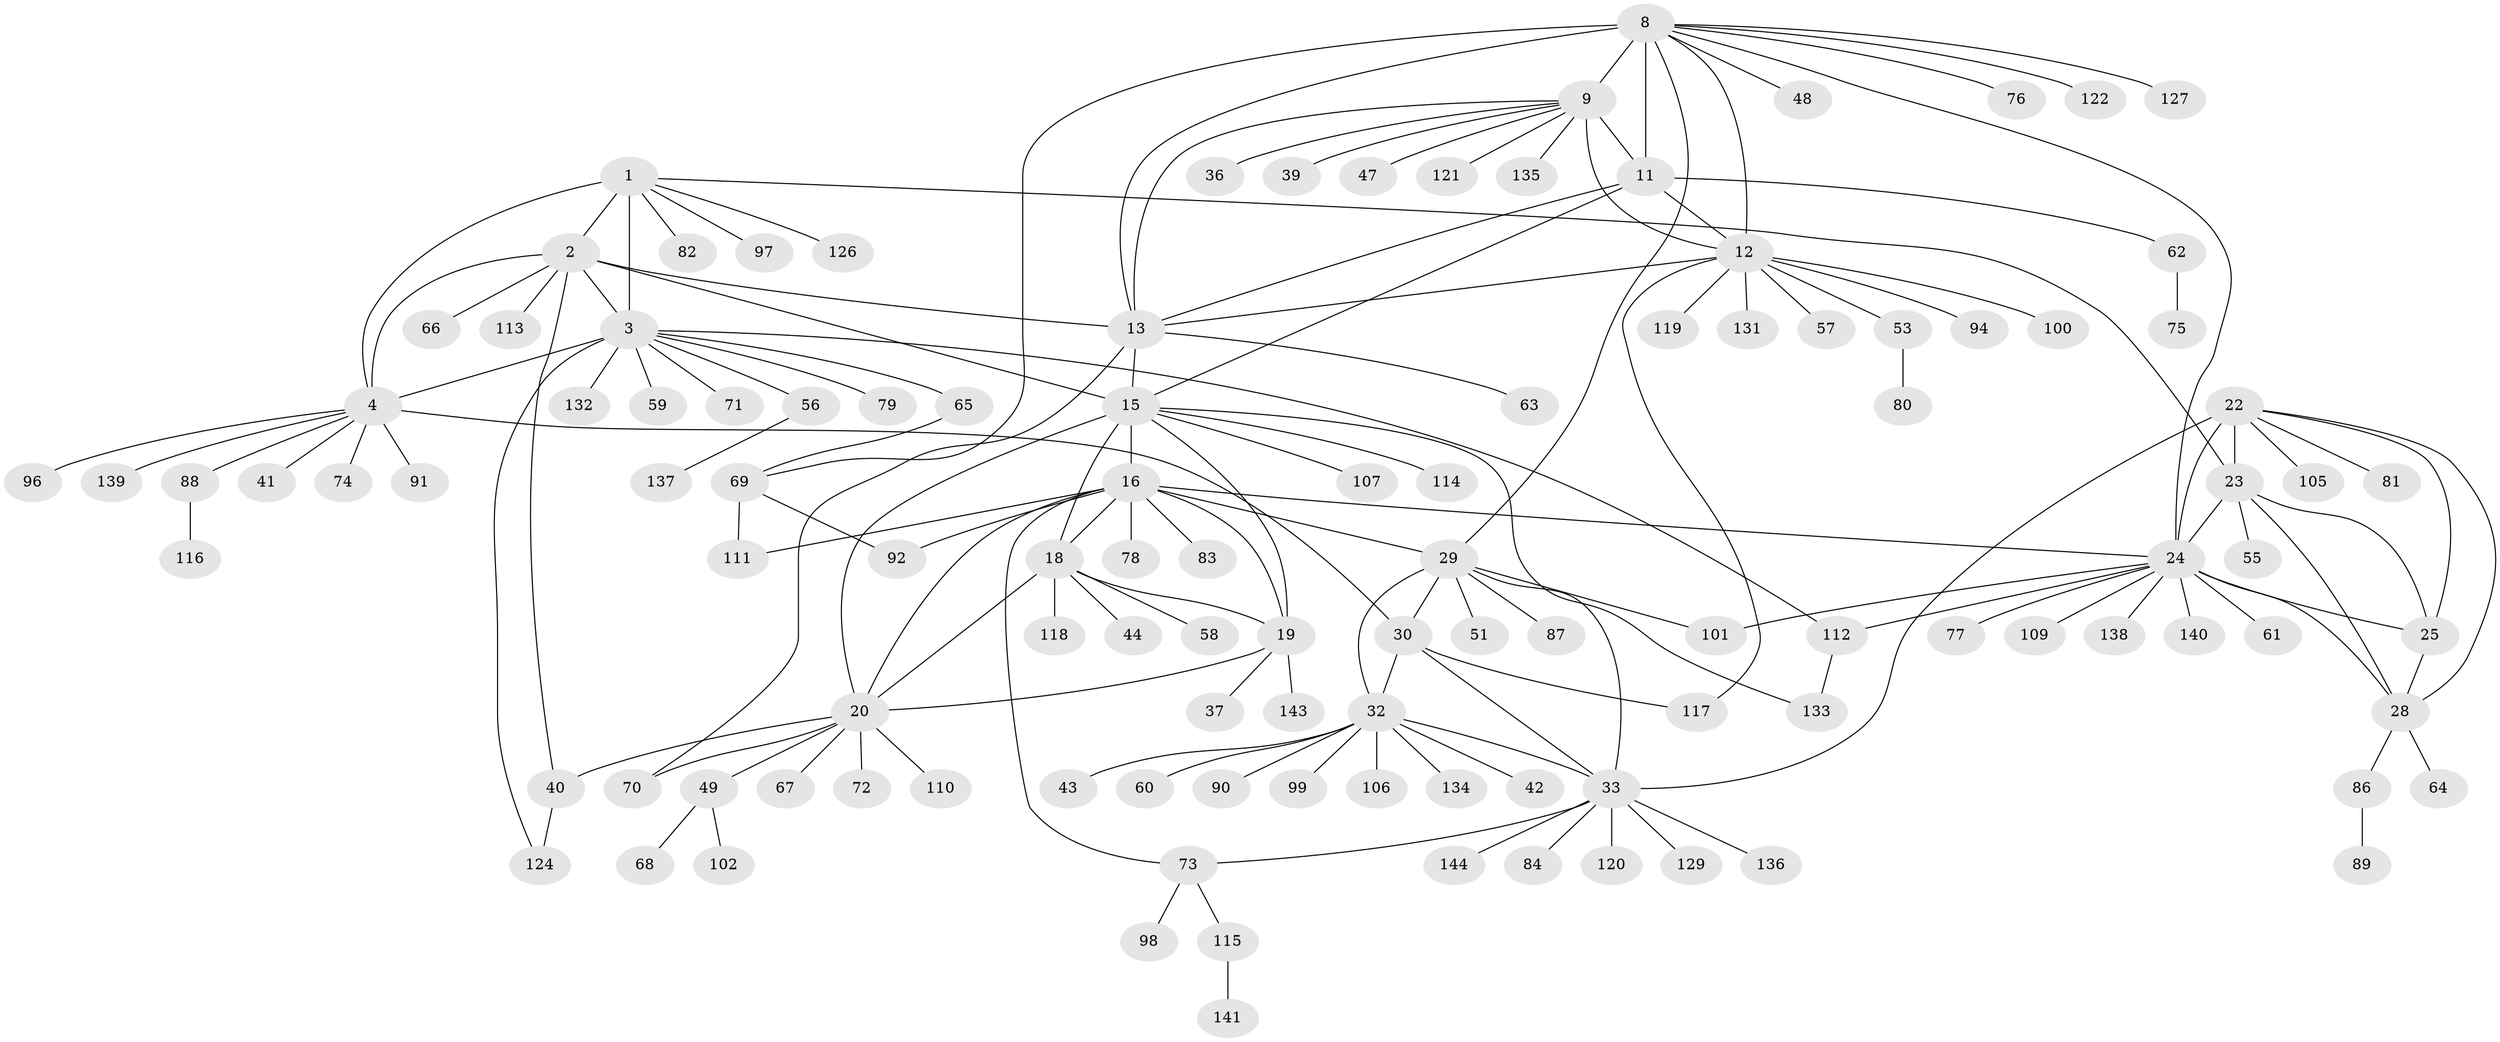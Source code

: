 // original degree distribution, {11: 0.034482758620689655, 10: 0.027586206896551724, 7: 0.027586206896551724, 12: 0.020689655172413793, 9: 0.07586206896551724, 8: 0.034482758620689655, 14: 0.006896551724137931, 6: 0.013793103448275862, 1: 0.5586206896551724, 2: 0.15172413793103448, 3: 0.027586206896551724, 5: 0.006896551724137931, 4: 0.013793103448275862}
// Generated by graph-tools (version 1.1) at 2025/11/02/27/25 16:11:37]
// undirected, 115 vertices, 156 edges
graph export_dot {
graph [start="1"]
  node [color=gray90,style=filled];
  1 [super="+108"];
  2 [super="+6"];
  3 [super="+7"];
  4 [super="+5"];
  8 [super="+14"];
  9 [super="+10"];
  11;
  12 [super="+50"];
  13 [super="+38"];
  15 [super="+17"];
  16 [super="+21"];
  18;
  19 [super="+52"];
  20 [super="+45"];
  22 [super="+26"];
  23 [super="+93"];
  24 [super="+27"];
  25 [super="+46"];
  28 [super="+54"];
  29 [super="+31"];
  30 [super="+104"];
  32 [super="+35"];
  33 [super="+34"];
  36;
  37;
  39 [super="+95"];
  40;
  41;
  42;
  43;
  44;
  47;
  48;
  49;
  51;
  53;
  55;
  56;
  57;
  58;
  59;
  60;
  61;
  62;
  63 [super="+123"];
  64;
  65;
  66;
  67;
  68;
  69 [super="+103"];
  70;
  71;
  72;
  73 [super="+85"];
  74;
  75;
  76;
  77;
  78;
  79;
  80;
  81;
  82;
  83;
  84;
  86;
  87;
  88 [super="+142"];
  89;
  90;
  91;
  92;
  94;
  96;
  97;
  98;
  99;
  100;
  101;
  102;
  105;
  106;
  107;
  109;
  110 [super="+125"];
  111;
  112;
  113;
  114;
  115;
  116;
  117;
  118 [super="+130"];
  119;
  120;
  121;
  122;
  124 [super="+128"];
  126;
  127;
  129;
  131 [super="+145"];
  132;
  133;
  134;
  135;
  136;
  137;
  138;
  139;
  140;
  141;
  143;
  144;
  1 -- 2 [weight=2];
  1 -- 3 [weight=2];
  1 -- 4 [weight=2];
  1 -- 23;
  1 -- 82;
  1 -- 97;
  1 -- 126;
  2 -- 3 [weight=4];
  2 -- 4 [weight=4];
  2 -- 13;
  2 -- 40;
  2 -- 66;
  2 -- 113;
  2 -- 15;
  3 -- 4 [weight=4];
  3 -- 56;
  3 -- 59;
  3 -- 65;
  3 -- 79;
  3 -- 124;
  3 -- 112;
  3 -- 132;
  3 -- 71;
  4 -- 41;
  4 -- 96;
  4 -- 74;
  4 -- 139;
  4 -- 88;
  4 -- 91;
  4 -- 30;
  8 -- 9 [weight=4];
  8 -- 11 [weight=2];
  8 -- 12 [weight=2];
  8 -- 13 [weight=2];
  8 -- 29;
  8 -- 48;
  8 -- 76;
  8 -- 122;
  8 -- 127;
  8 -- 69;
  8 -- 24;
  9 -- 11 [weight=2];
  9 -- 12 [weight=2];
  9 -- 13 [weight=2];
  9 -- 47;
  9 -- 121;
  9 -- 135;
  9 -- 36;
  9 -- 39;
  11 -- 12;
  11 -- 13;
  11 -- 15;
  11 -- 62;
  12 -- 13;
  12 -- 53;
  12 -- 57;
  12 -- 94;
  12 -- 100;
  12 -- 117;
  12 -- 119;
  12 -- 131;
  13 -- 63;
  13 -- 70;
  13 -- 15;
  15 -- 16 [weight=4];
  15 -- 18 [weight=2];
  15 -- 19 [weight=2];
  15 -- 20 [weight=2];
  15 -- 107;
  15 -- 114;
  15 -- 133;
  16 -- 18 [weight=2];
  16 -- 19 [weight=2];
  16 -- 20 [weight=2];
  16 -- 29;
  16 -- 73;
  16 -- 83;
  16 -- 111;
  16 -- 24;
  16 -- 92;
  16 -- 78;
  18 -- 19;
  18 -- 20;
  18 -- 44;
  18 -- 58;
  18 -- 118;
  19 -- 20;
  19 -- 37;
  19 -- 143;
  20 -- 40;
  20 -- 110;
  20 -- 49;
  20 -- 67;
  20 -- 70;
  20 -- 72;
  22 -- 23 [weight=2];
  22 -- 24 [weight=4];
  22 -- 25 [weight=2];
  22 -- 28 [weight=2];
  22 -- 81;
  22 -- 33;
  22 -- 105;
  23 -- 24 [weight=2];
  23 -- 25;
  23 -- 28;
  23 -- 55;
  24 -- 25 [weight=2];
  24 -- 28 [weight=2];
  24 -- 61;
  24 -- 77;
  24 -- 101;
  24 -- 109;
  24 -- 112;
  24 -- 138;
  24 -- 140;
  25 -- 28;
  28 -- 64;
  28 -- 86;
  29 -- 30 [weight=2];
  29 -- 32 [weight=4];
  29 -- 33 [weight=4];
  29 -- 51;
  29 -- 87;
  29 -- 101;
  30 -- 32 [weight=2];
  30 -- 33 [weight=2];
  30 -- 117;
  32 -- 33 [weight=4];
  32 -- 42;
  32 -- 60;
  32 -- 134;
  32 -- 99;
  32 -- 106;
  32 -- 43;
  32 -- 90;
  33 -- 120;
  33 -- 129;
  33 -- 144;
  33 -- 136;
  33 -- 73;
  33 -- 84;
  40 -- 124;
  49 -- 68;
  49 -- 102;
  53 -- 80;
  56 -- 137;
  62 -- 75;
  65 -- 69;
  69 -- 111;
  69 -- 92;
  73 -- 115;
  73 -- 98;
  86 -- 89;
  88 -- 116;
  112 -- 133;
  115 -- 141;
}
